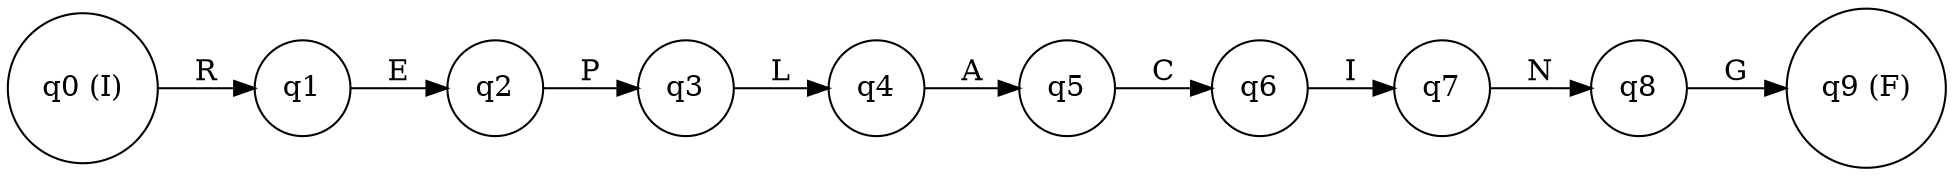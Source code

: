 digraph finite_state_machine {
rankdir=LR;
node [shape = circle];
q0 [label="q0 (I)"];
q1 [label="q1"];
q2 [label="q2"];
q3 [label="q3"];
q4 [label="q4"];
q5 [label="q5"];
q6 [label="q6"];
q7 [label="q7"];
q8 [label="q8"];
q9 [label="q9 (F)"];
q0 -> q1 [label="R"];
q1 -> q2 [label="E"];
q2 -> q3 [label="P"];
q3 -> q4 [label="L"];
q4 -> q5 [label="A"];
q5 -> q6 [label="C"];
q6 -> q7 [label="I"];
q7 -> q8 [label="N"];
q8 -> q9 [label="G"];
}